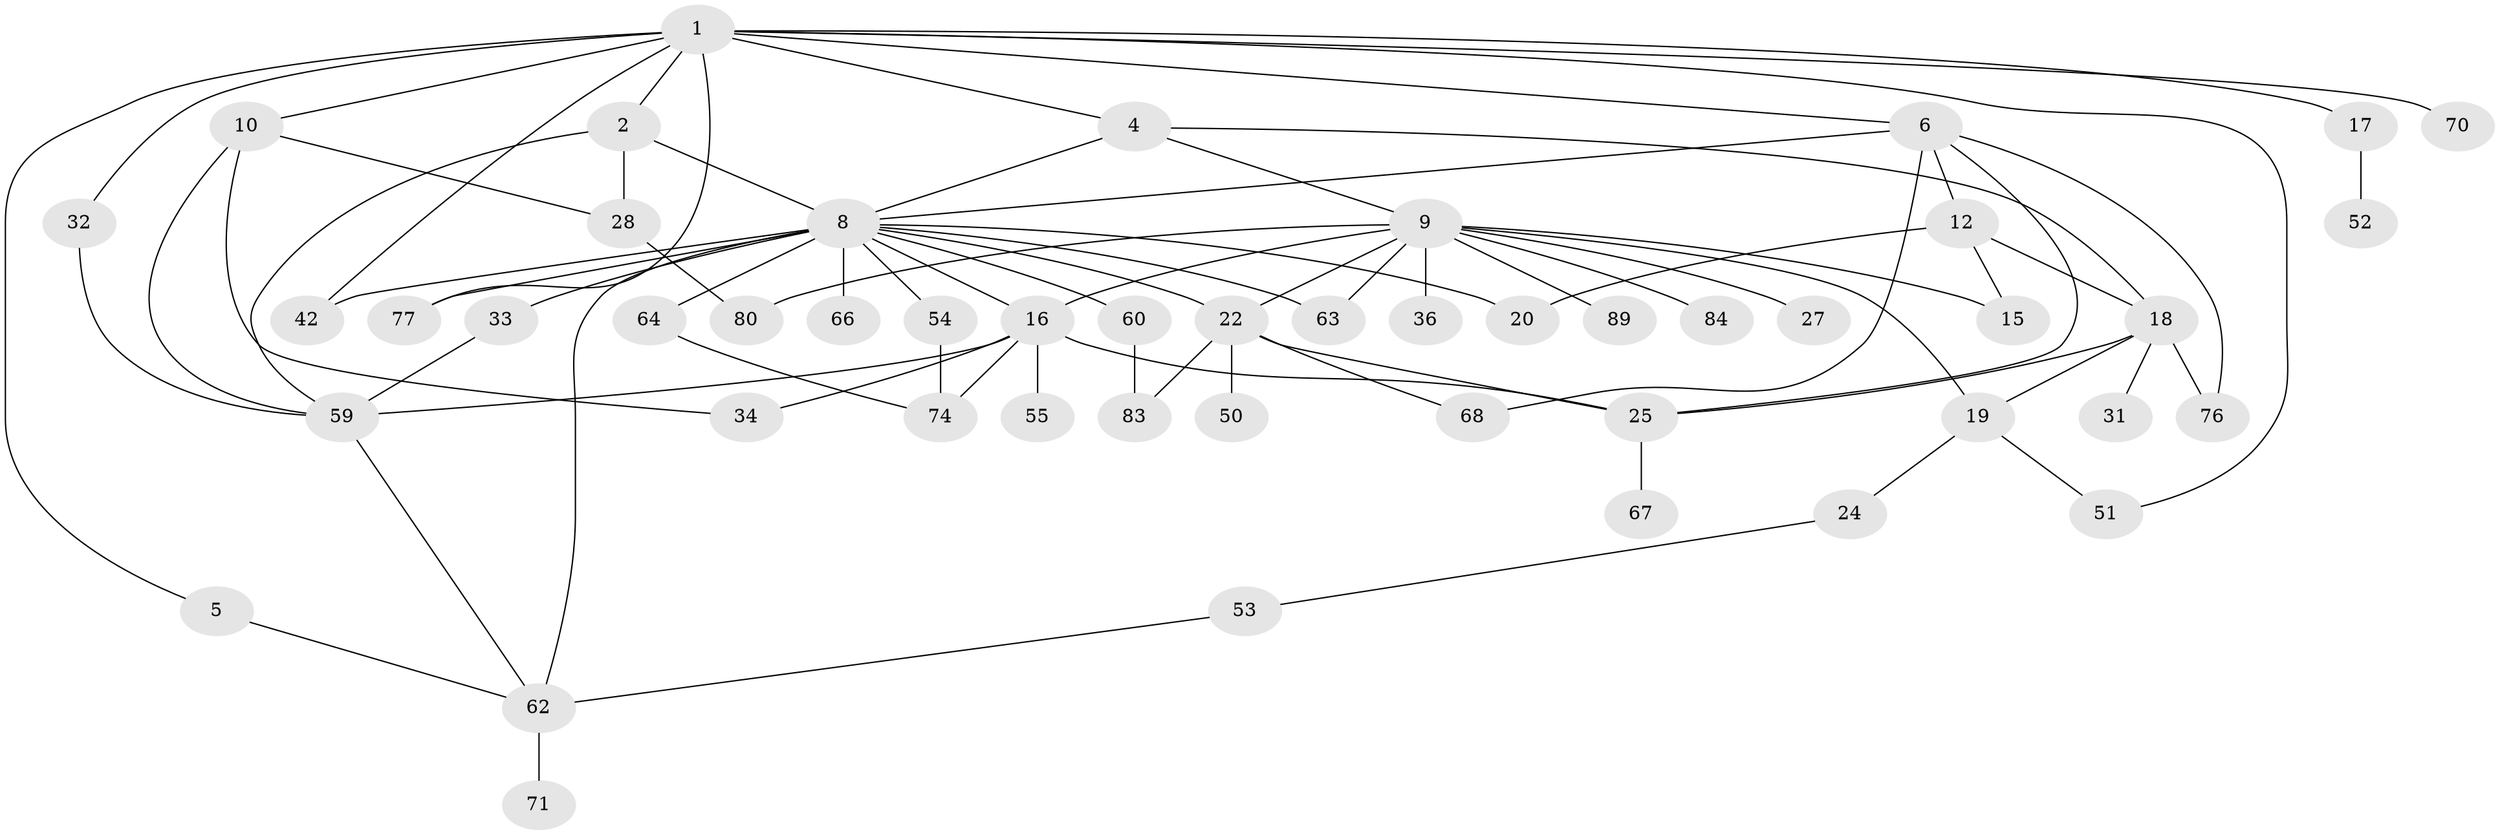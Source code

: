 // original degree distribution, {4: 0.14285714285714285, 8: 0.01020408163265306, 5: 0.11224489795918367, 2: 0.29591836734693877, 3: 0.19387755102040816, 1: 0.24489795918367346}
// Generated by graph-tools (version 1.1) at 2025/13/03/09/25 04:13:33]
// undirected, 49 vertices, 78 edges
graph export_dot {
graph [start="1"]
  node [color=gray90,style=filled];
  1 [super="+3+92"];
  2;
  4 [super="+93"];
  5;
  6 [super="+11"];
  8 [super="+26+30"];
  9 [super="+40+14"];
  10 [super="+13"];
  12;
  15;
  16 [super="+21"];
  17 [super="+98"];
  18 [super="+47"];
  19 [super="+95+44"];
  20;
  22 [super="+37+29"];
  24;
  25;
  27 [super="+45"];
  28 [super="+85+91"];
  31;
  32;
  33 [super="+69"];
  34 [super="+48+96"];
  36;
  42;
  50 [super="+88+73"];
  51 [super="+57+61"];
  52;
  53 [super="+75+97"];
  54;
  55;
  59 [super="+81"];
  60;
  62 [super="+65"];
  63;
  64 [super="+72"];
  66;
  67;
  68;
  70;
  71 [super="+78"];
  74;
  76;
  77;
  80 [super="+94+90"];
  83;
  84;
  89;
  1 -- 2;
  1 -- 17;
  1 -- 32;
  1 -- 4;
  1 -- 5;
  1 -- 6;
  1 -- 70;
  1 -- 10;
  1 -- 42;
  1 -- 77;
  1 -- 51;
  2 -- 8;
  2 -- 59;
  2 -- 28;
  4 -- 9;
  4 -- 18;
  4 -- 8;
  5 -- 62;
  6 -- 25;
  6 -- 68;
  6 -- 12;
  6 -- 76;
  6 -- 8;
  8 -- 64 [weight=3];
  8 -- 42;
  8 -- 77;
  8 -- 20;
  8 -- 54;
  8 -- 63;
  8 -- 22;
  8 -- 62;
  8 -- 16;
  8 -- 33;
  8 -- 66;
  8 -- 60;
  9 -- 16;
  9 -- 89;
  9 -- 36;
  9 -- 15;
  9 -- 80;
  9 -- 84;
  9 -- 22;
  9 -- 27;
  9 -- 63;
  9 -- 19;
  10 -- 59;
  10 -- 34;
  10 -- 28;
  12 -- 15;
  12 -- 20;
  12 -- 18;
  16 -- 25;
  16 -- 34;
  16 -- 55;
  16 -- 74;
  16 -- 59;
  17 -- 52;
  18 -- 19;
  18 -- 31;
  18 -- 25;
  18 -- 76;
  19 -- 24;
  19 -- 51;
  22 -- 25;
  22 -- 83;
  22 -- 50;
  22 -- 68;
  24 -- 53;
  25 -- 67;
  28 -- 80;
  32 -- 59;
  33 -- 59;
  53 -- 62;
  54 -- 74;
  59 -- 62;
  60 -- 83;
  62 -- 71;
  64 -- 74;
}
